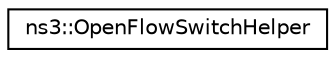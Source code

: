 digraph "Graphical Class Hierarchy"
{
 // LATEX_PDF_SIZE
  edge [fontname="Helvetica",fontsize="10",labelfontname="Helvetica",labelfontsize="10"];
  node [fontname="Helvetica",fontsize="10",shape=record];
  rankdir="LR";
  Node0 [label="ns3::OpenFlowSwitchHelper",height=0.2,width=0.4,color="black", fillcolor="white", style="filled",URL="$classns3_1_1_open_flow_switch_helper.html",tooltip="Add capability to switch multiple LAN segments (IEEE 802.1D bridging)"];
}
